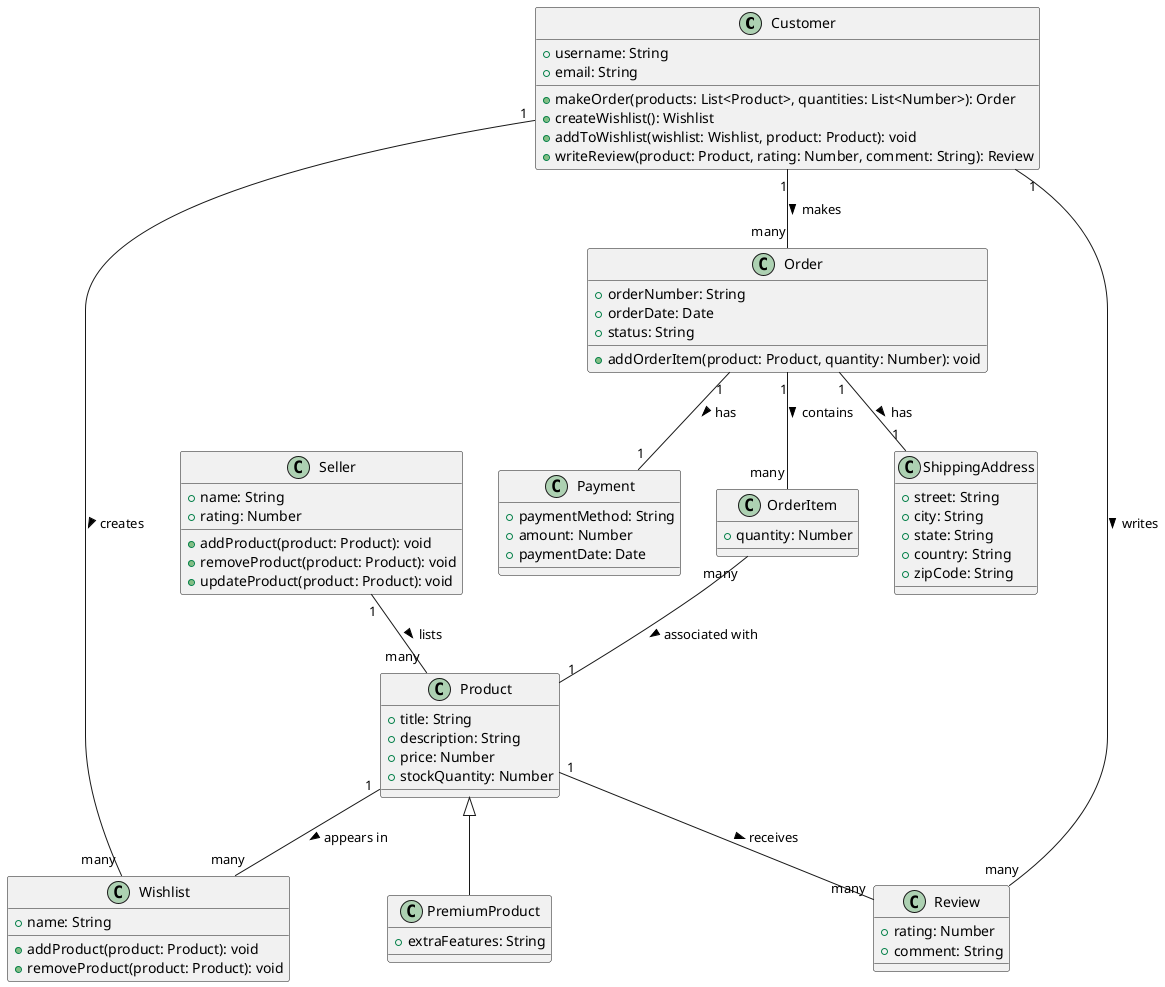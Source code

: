 @startuml online marketplace

class Customer {
    +username: String
    +email: String
    +makeOrder(products: List<Product>, quantities: List<Number>): Order
    +createWishlist(): Wishlist
    +addToWishlist(wishlist: Wishlist, product: Product): void
    +writeReview(product: Product, rating: Number, comment: String): Review
}

class Seller {
    +name: String
    +rating: Number
    +addProduct(product: Product): void
    +removeProduct(product: Product): void
    +updateProduct(product: Product): void
}

class Product {
    +title: String
    +description: String
    +price: Number
    +stockQuantity: Number
}

class PremiumProduct {
    +extraFeatures: String
}


class Wishlist {
    +name: String
    +addProduct(product: Product): void
    +removeProduct(product: Product): void
}

class Order {
    +orderNumber: String
    +orderDate: Date
    +status: String
    +addOrderItem(product: Product, quantity: Number): void
}

class OrderItem {
    +quantity: Number
}

class Review {
    +rating: Number
    +comment: String
}

class ShippingAddress {
    +street: String
    +city: String
    +state: String
    +country: String
    +zipCode: String
}

class Payment {
    +paymentMethod: String
    +amount: Number
    +paymentDate: Date
}

Customer "1" -- "many" Order : makes >
Customer "1" -- "many" Wishlist : creates >
Customer "1" -- "many" Review : writes >

Seller "1" -- "many" Product : lists >

Product <|-- PremiumProduct
Product "1" -- "many" Wishlist : appears in >
Product "1" -- "many" Review : receives >

Order "1" -- "1" ShippingAddress : has >
Order "1" -- "1" Payment : has >
Order "1" -- "many" OrderItem : contains >
OrderItem "many" -- "1" Product : associated with >

@enduml
